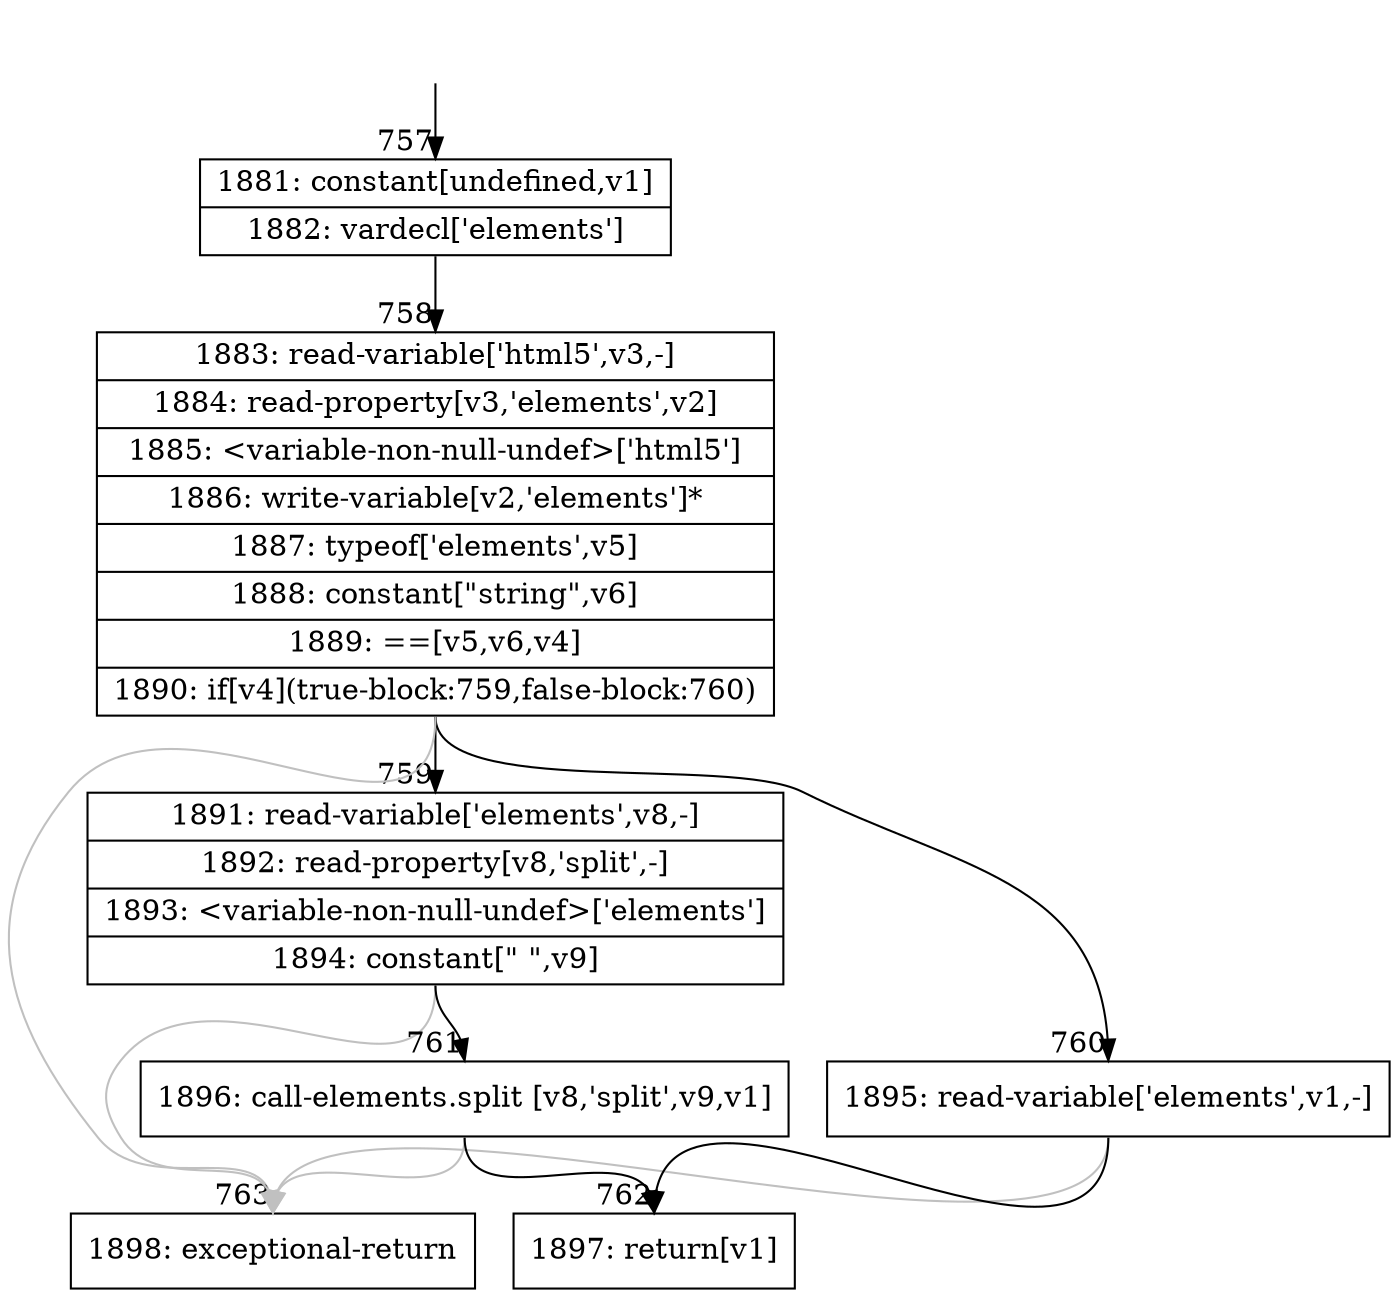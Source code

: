 digraph {
rankdir="TD"
BB_entry72[shape=none,label=""];
BB_entry72 -> BB757 [tailport=s, headport=n, headlabel="    757"]
BB757 [shape=record label="{1881: constant[undefined,v1]|1882: vardecl['elements']}" ] 
BB757 -> BB758 [tailport=s, headport=n, headlabel="      758"]
BB758 [shape=record label="{1883: read-variable['html5',v3,-]|1884: read-property[v3,'elements',v2]|1885: \<variable-non-null-undef\>['html5']|1886: write-variable[v2,'elements']*|1887: typeof['elements',v5]|1888: constant[\"string\",v6]|1889: ==[v5,v6,v4]|1890: if[v4](true-block:759,false-block:760)}" ] 
BB758 -> BB759 [tailport=s, headport=n, headlabel="      759"]
BB758 -> BB760 [tailport=s, headport=n, headlabel="      760"]
BB758 -> BB763 [tailport=s, headport=n, color=gray, headlabel="      763"]
BB759 [shape=record label="{1891: read-variable['elements',v8,-]|1892: read-property[v8,'split',-]|1893: \<variable-non-null-undef\>['elements']|1894: constant[\" \",v9]}" ] 
BB759 -> BB761 [tailport=s, headport=n, headlabel="      761"]
BB759 -> BB763 [tailport=s, headport=n, color=gray]
BB760 [shape=record label="{1895: read-variable['elements',v1,-]}" ] 
BB760 -> BB762 [tailport=s, headport=n, headlabel="      762"]
BB760 -> BB763 [tailport=s, headport=n, color=gray]
BB761 [shape=record label="{1896: call-elements.split [v8,'split',v9,v1]}" ] 
BB761 -> BB762 [tailport=s, headport=n]
BB761 -> BB763 [tailport=s, headport=n, color=gray]
BB762 [shape=record label="{1897: return[v1]}" ] 
BB763 [shape=record label="{1898: exceptional-return}" ] 
//#$~ 681
}

